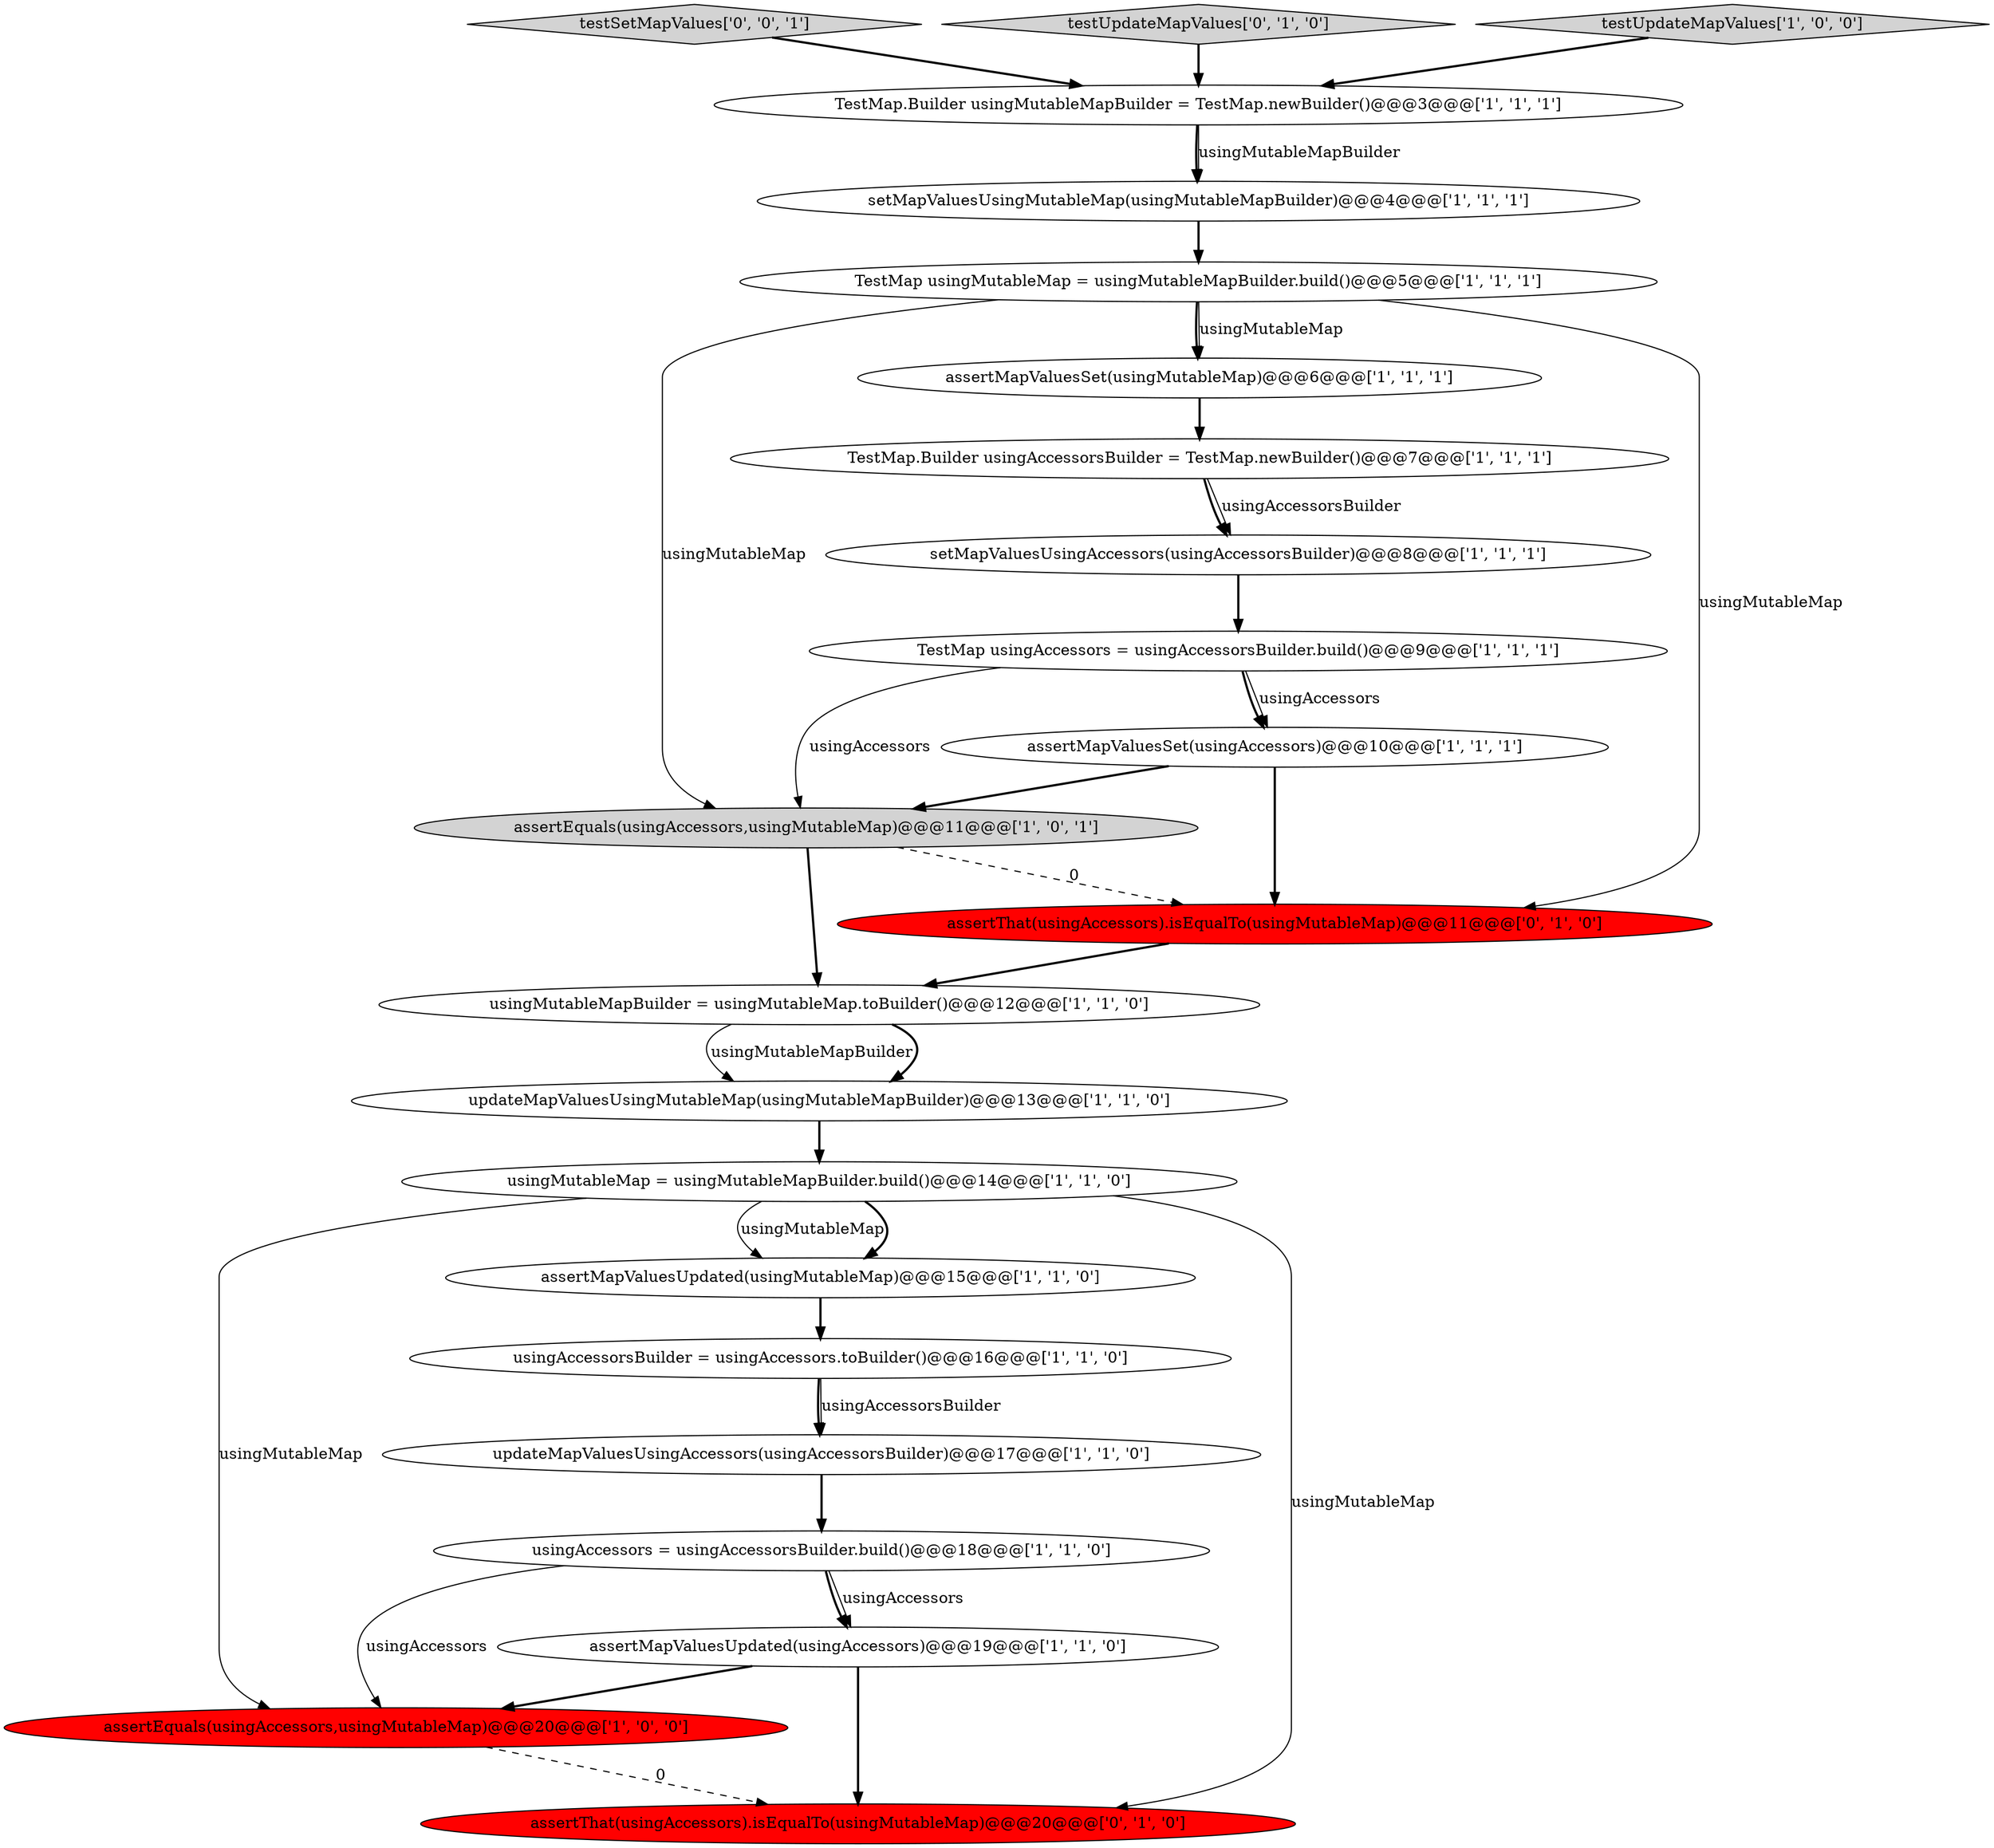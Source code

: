 digraph {
18 [style = filled, label = "setMapValuesUsingMutableMap(usingMutableMapBuilder)@@@4@@@['1', '1', '1']", fillcolor = white, shape = ellipse image = "AAA0AAABBB1BBB"];
4 [style = filled, label = "setMapValuesUsingAccessors(usingAccessorsBuilder)@@@8@@@['1', '1', '1']", fillcolor = white, shape = ellipse image = "AAA0AAABBB1BBB"];
5 [style = filled, label = "assertEquals(usingAccessors,usingMutableMap)@@@20@@@['1', '0', '0']", fillcolor = red, shape = ellipse image = "AAA1AAABBB1BBB"];
12 [style = filled, label = "updateMapValuesUsingAccessors(usingAccessorsBuilder)@@@17@@@['1', '1', '0']", fillcolor = white, shape = ellipse image = "AAA0AAABBB1BBB"];
21 [style = filled, label = "assertThat(usingAccessors).isEqualTo(usingMutableMap)@@@11@@@['0', '1', '0']", fillcolor = red, shape = ellipse image = "AAA1AAABBB2BBB"];
1 [style = filled, label = "TestMap.Builder usingAccessorsBuilder = TestMap.newBuilder()@@@7@@@['1', '1', '1']", fillcolor = white, shape = ellipse image = "AAA0AAABBB1BBB"];
10 [style = filled, label = "usingMutableMapBuilder = usingMutableMap.toBuilder()@@@12@@@['1', '1', '0']", fillcolor = white, shape = ellipse image = "AAA0AAABBB1BBB"];
0 [style = filled, label = "updateMapValuesUsingMutableMap(usingMutableMapBuilder)@@@13@@@['1', '1', '0']", fillcolor = white, shape = ellipse image = "AAA0AAABBB1BBB"];
8 [style = filled, label = "assertMapValuesUpdated(usingMutableMap)@@@15@@@['1', '1', '0']", fillcolor = white, shape = ellipse image = "AAA0AAABBB1BBB"];
16 [style = filled, label = "TestMap.Builder usingMutableMapBuilder = TestMap.newBuilder()@@@3@@@['1', '1', '1']", fillcolor = white, shape = ellipse image = "AAA0AAABBB1BBB"];
2 [style = filled, label = "usingAccessors = usingAccessorsBuilder.build()@@@18@@@['1', '1', '0']", fillcolor = white, shape = ellipse image = "AAA0AAABBB1BBB"];
7 [style = filled, label = "TestMap usingAccessors = usingAccessorsBuilder.build()@@@9@@@['1', '1', '1']", fillcolor = white, shape = ellipse image = "AAA0AAABBB1BBB"];
9 [style = filled, label = "usingAccessorsBuilder = usingAccessors.toBuilder()@@@16@@@['1', '1', '0']", fillcolor = white, shape = ellipse image = "AAA0AAABBB1BBB"];
6 [style = filled, label = "assertMapValuesSet(usingMutableMap)@@@6@@@['1', '1', '1']", fillcolor = white, shape = ellipse image = "AAA0AAABBB1BBB"];
11 [style = filled, label = "assertEquals(usingAccessors,usingMutableMap)@@@11@@@['1', '0', '1']", fillcolor = lightgray, shape = ellipse image = "AAA0AAABBB1BBB"];
22 [style = filled, label = "testSetMapValues['0', '0', '1']", fillcolor = lightgray, shape = diamond image = "AAA0AAABBB3BBB"];
14 [style = filled, label = "assertMapValuesSet(usingAccessors)@@@10@@@['1', '1', '1']", fillcolor = white, shape = ellipse image = "AAA0AAABBB1BBB"];
20 [style = filled, label = "testUpdateMapValues['0', '1', '0']", fillcolor = lightgray, shape = diamond image = "AAA0AAABBB2BBB"];
17 [style = filled, label = "TestMap usingMutableMap = usingMutableMapBuilder.build()@@@5@@@['1', '1', '1']", fillcolor = white, shape = ellipse image = "AAA0AAABBB1BBB"];
3 [style = filled, label = "usingMutableMap = usingMutableMapBuilder.build()@@@14@@@['1', '1', '0']", fillcolor = white, shape = ellipse image = "AAA0AAABBB1BBB"];
13 [style = filled, label = "testUpdateMapValues['1', '0', '0']", fillcolor = lightgray, shape = diamond image = "AAA0AAABBB1BBB"];
19 [style = filled, label = "assertThat(usingAccessors).isEqualTo(usingMutableMap)@@@20@@@['0', '1', '0']", fillcolor = red, shape = ellipse image = "AAA1AAABBB2BBB"];
15 [style = filled, label = "assertMapValuesUpdated(usingAccessors)@@@19@@@['1', '1', '0']", fillcolor = white, shape = ellipse image = "AAA0AAABBB1BBB"];
0->3 [style = bold, label=""];
21->10 [style = bold, label=""];
3->8 [style = solid, label="usingMutableMap"];
1->4 [style = bold, label=""];
16->18 [style = bold, label=""];
2->15 [style = solid, label="usingAccessors"];
17->6 [style = bold, label=""];
22->16 [style = bold, label=""];
17->21 [style = solid, label="usingMutableMap"];
7->14 [style = solid, label="usingAccessors"];
18->17 [style = bold, label=""];
17->6 [style = solid, label="usingMutableMap"];
15->19 [style = bold, label=""];
1->4 [style = solid, label="usingAccessorsBuilder"];
13->16 [style = bold, label=""];
4->7 [style = bold, label=""];
15->5 [style = bold, label=""];
7->14 [style = bold, label=""];
6->1 [style = bold, label=""];
12->2 [style = bold, label=""];
10->0 [style = solid, label="usingMutableMapBuilder"];
20->16 [style = bold, label=""];
7->11 [style = solid, label="usingAccessors"];
11->10 [style = bold, label=""];
3->8 [style = bold, label=""];
17->11 [style = solid, label="usingMutableMap"];
10->0 [style = bold, label=""];
2->15 [style = bold, label=""];
8->9 [style = bold, label=""];
9->12 [style = bold, label=""];
14->21 [style = bold, label=""];
9->12 [style = solid, label="usingAccessorsBuilder"];
2->5 [style = solid, label="usingAccessors"];
5->19 [style = dashed, label="0"];
14->11 [style = bold, label=""];
3->5 [style = solid, label="usingMutableMap"];
3->19 [style = solid, label="usingMutableMap"];
16->18 [style = solid, label="usingMutableMapBuilder"];
11->21 [style = dashed, label="0"];
}
